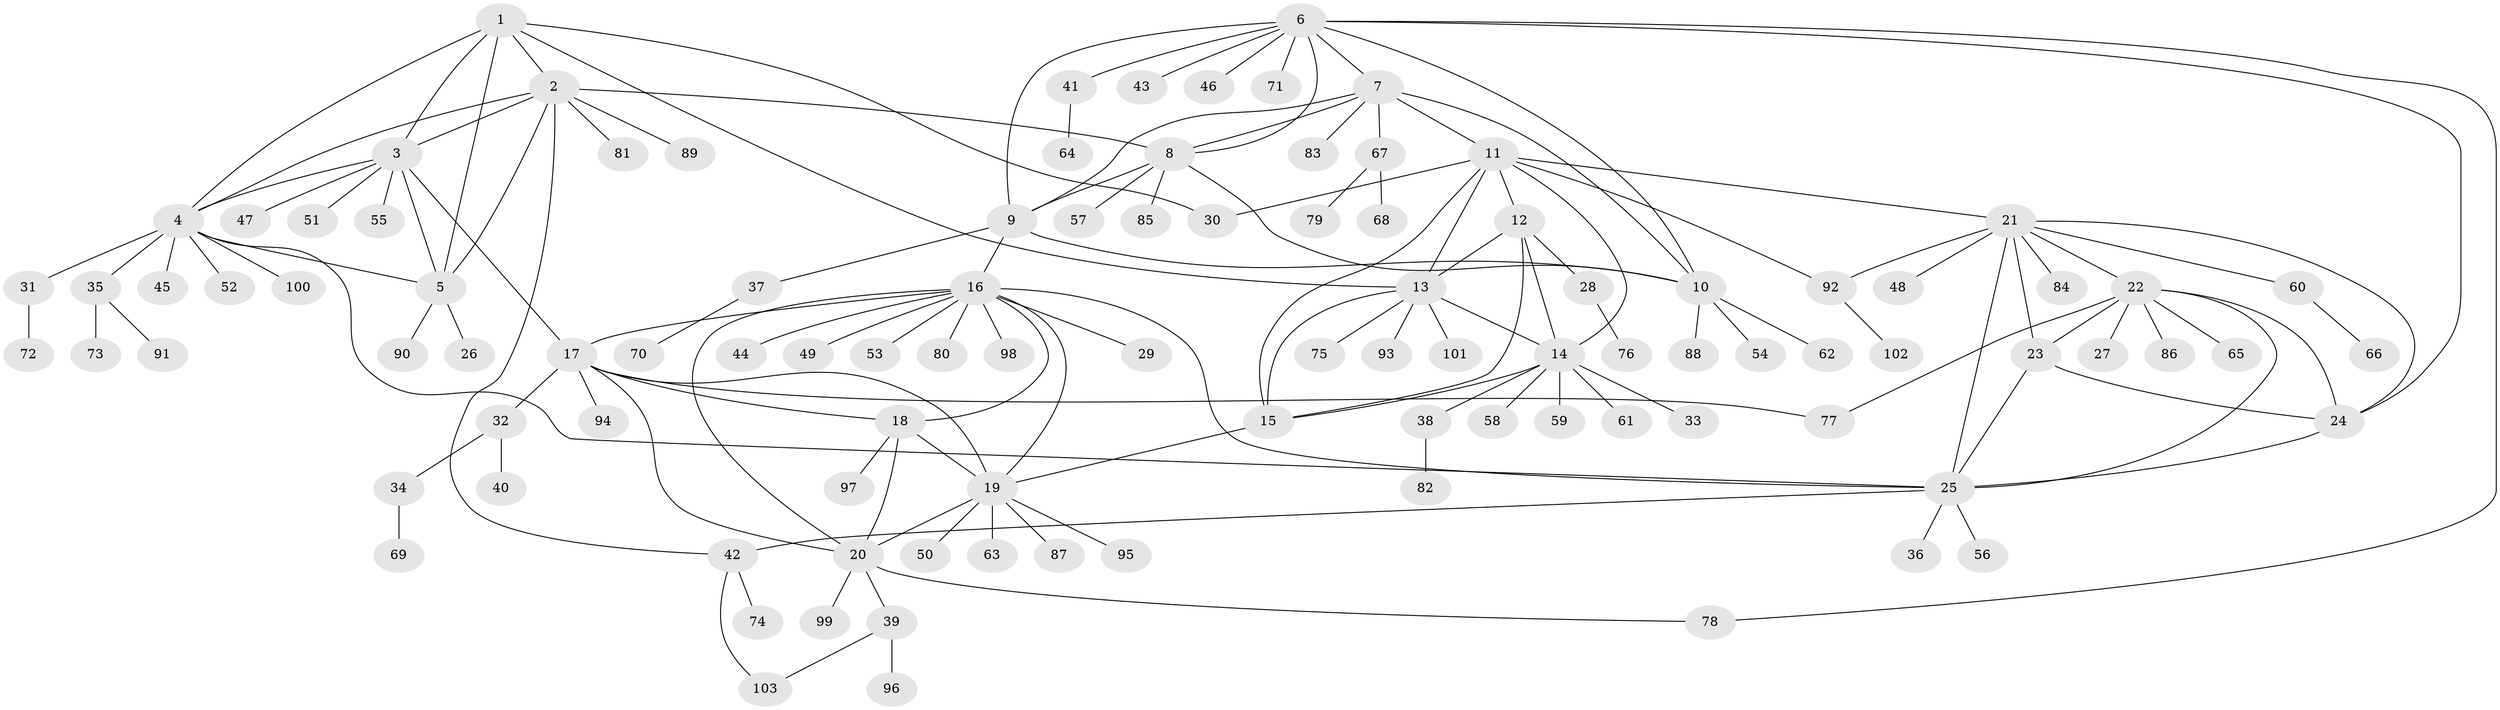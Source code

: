 // coarse degree distribution, {9: 0.025974025974025976, 8: 0.03896103896103896, 4: 0.03896103896103896, 10: 0.012987012987012988, 7: 0.07792207792207792, 5: 0.012987012987012988, 6: 0.025974025974025976, 11: 0.012987012987012988, 1: 0.6363636363636364, 2: 0.1038961038961039, 3: 0.012987012987012988}
// Generated by graph-tools (version 1.1) at 2025/24/03/03/25 07:24:12]
// undirected, 103 vertices, 144 edges
graph export_dot {
graph [start="1"]
  node [color=gray90,style=filled];
  1;
  2;
  3;
  4;
  5;
  6;
  7;
  8;
  9;
  10;
  11;
  12;
  13;
  14;
  15;
  16;
  17;
  18;
  19;
  20;
  21;
  22;
  23;
  24;
  25;
  26;
  27;
  28;
  29;
  30;
  31;
  32;
  33;
  34;
  35;
  36;
  37;
  38;
  39;
  40;
  41;
  42;
  43;
  44;
  45;
  46;
  47;
  48;
  49;
  50;
  51;
  52;
  53;
  54;
  55;
  56;
  57;
  58;
  59;
  60;
  61;
  62;
  63;
  64;
  65;
  66;
  67;
  68;
  69;
  70;
  71;
  72;
  73;
  74;
  75;
  76;
  77;
  78;
  79;
  80;
  81;
  82;
  83;
  84;
  85;
  86;
  87;
  88;
  89;
  90;
  91;
  92;
  93;
  94;
  95;
  96;
  97;
  98;
  99;
  100;
  101;
  102;
  103;
  1 -- 2;
  1 -- 3;
  1 -- 4;
  1 -- 5;
  1 -- 13;
  1 -- 30;
  2 -- 3;
  2 -- 4;
  2 -- 5;
  2 -- 8;
  2 -- 42;
  2 -- 81;
  2 -- 89;
  3 -- 4;
  3 -- 5;
  3 -- 17;
  3 -- 47;
  3 -- 51;
  3 -- 55;
  4 -- 5;
  4 -- 25;
  4 -- 31;
  4 -- 35;
  4 -- 45;
  4 -- 52;
  4 -- 100;
  5 -- 26;
  5 -- 90;
  6 -- 7;
  6 -- 8;
  6 -- 9;
  6 -- 10;
  6 -- 24;
  6 -- 41;
  6 -- 43;
  6 -- 46;
  6 -- 71;
  6 -- 78;
  7 -- 8;
  7 -- 9;
  7 -- 10;
  7 -- 11;
  7 -- 67;
  7 -- 83;
  8 -- 9;
  8 -- 10;
  8 -- 57;
  8 -- 85;
  9 -- 10;
  9 -- 16;
  9 -- 37;
  10 -- 54;
  10 -- 62;
  10 -- 88;
  11 -- 12;
  11 -- 13;
  11 -- 14;
  11 -- 15;
  11 -- 21;
  11 -- 30;
  11 -- 92;
  12 -- 13;
  12 -- 14;
  12 -- 15;
  12 -- 28;
  13 -- 14;
  13 -- 15;
  13 -- 75;
  13 -- 93;
  13 -- 101;
  14 -- 15;
  14 -- 33;
  14 -- 38;
  14 -- 58;
  14 -- 59;
  14 -- 61;
  15 -- 19;
  16 -- 17;
  16 -- 18;
  16 -- 19;
  16 -- 20;
  16 -- 25;
  16 -- 29;
  16 -- 44;
  16 -- 49;
  16 -- 53;
  16 -- 80;
  16 -- 98;
  17 -- 18;
  17 -- 19;
  17 -- 20;
  17 -- 32;
  17 -- 77;
  17 -- 94;
  18 -- 19;
  18 -- 20;
  18 -- 97;
  19 -- 20;
  19 -- 50;
  19 -- 63;
  19 -- 87;
  19 -- 95;
  20 -- 39;
  20 -- 78;
  20 -- 99;
  21 -- 22;
  21 -- 23;
  21 -- 24;
  21 -- 25;
  21 -- 48;
  21 -- 60;
  21 -- 84;
  21 -- 92;
  22 -- 23;
  22 -- 24;
  22 -- 25;
  22 -- 27;
  22 -- 65;
  22 -- 77;
  22 -- 86;
  23 -- 24;
  23 -- 25;
  24 -- 25;
  25 -- 36;
  25 -- 42;
  25 -- 56;
  28 -- 76;
  31 -- 72;
  32 -- 34;
  32 -- 40;
  34 -- 69;
  35 -- 73;
  35 -- 91;
  37 -- 70;
  38 -- 82;
  39 -- 96;
  39 -- 103;
  41 -- 64;
  42 -- 74;
  42 -- 103;
  60 -- 66;
  67 -- 68;
  67 -- 79;
  92 -- 102;
}
